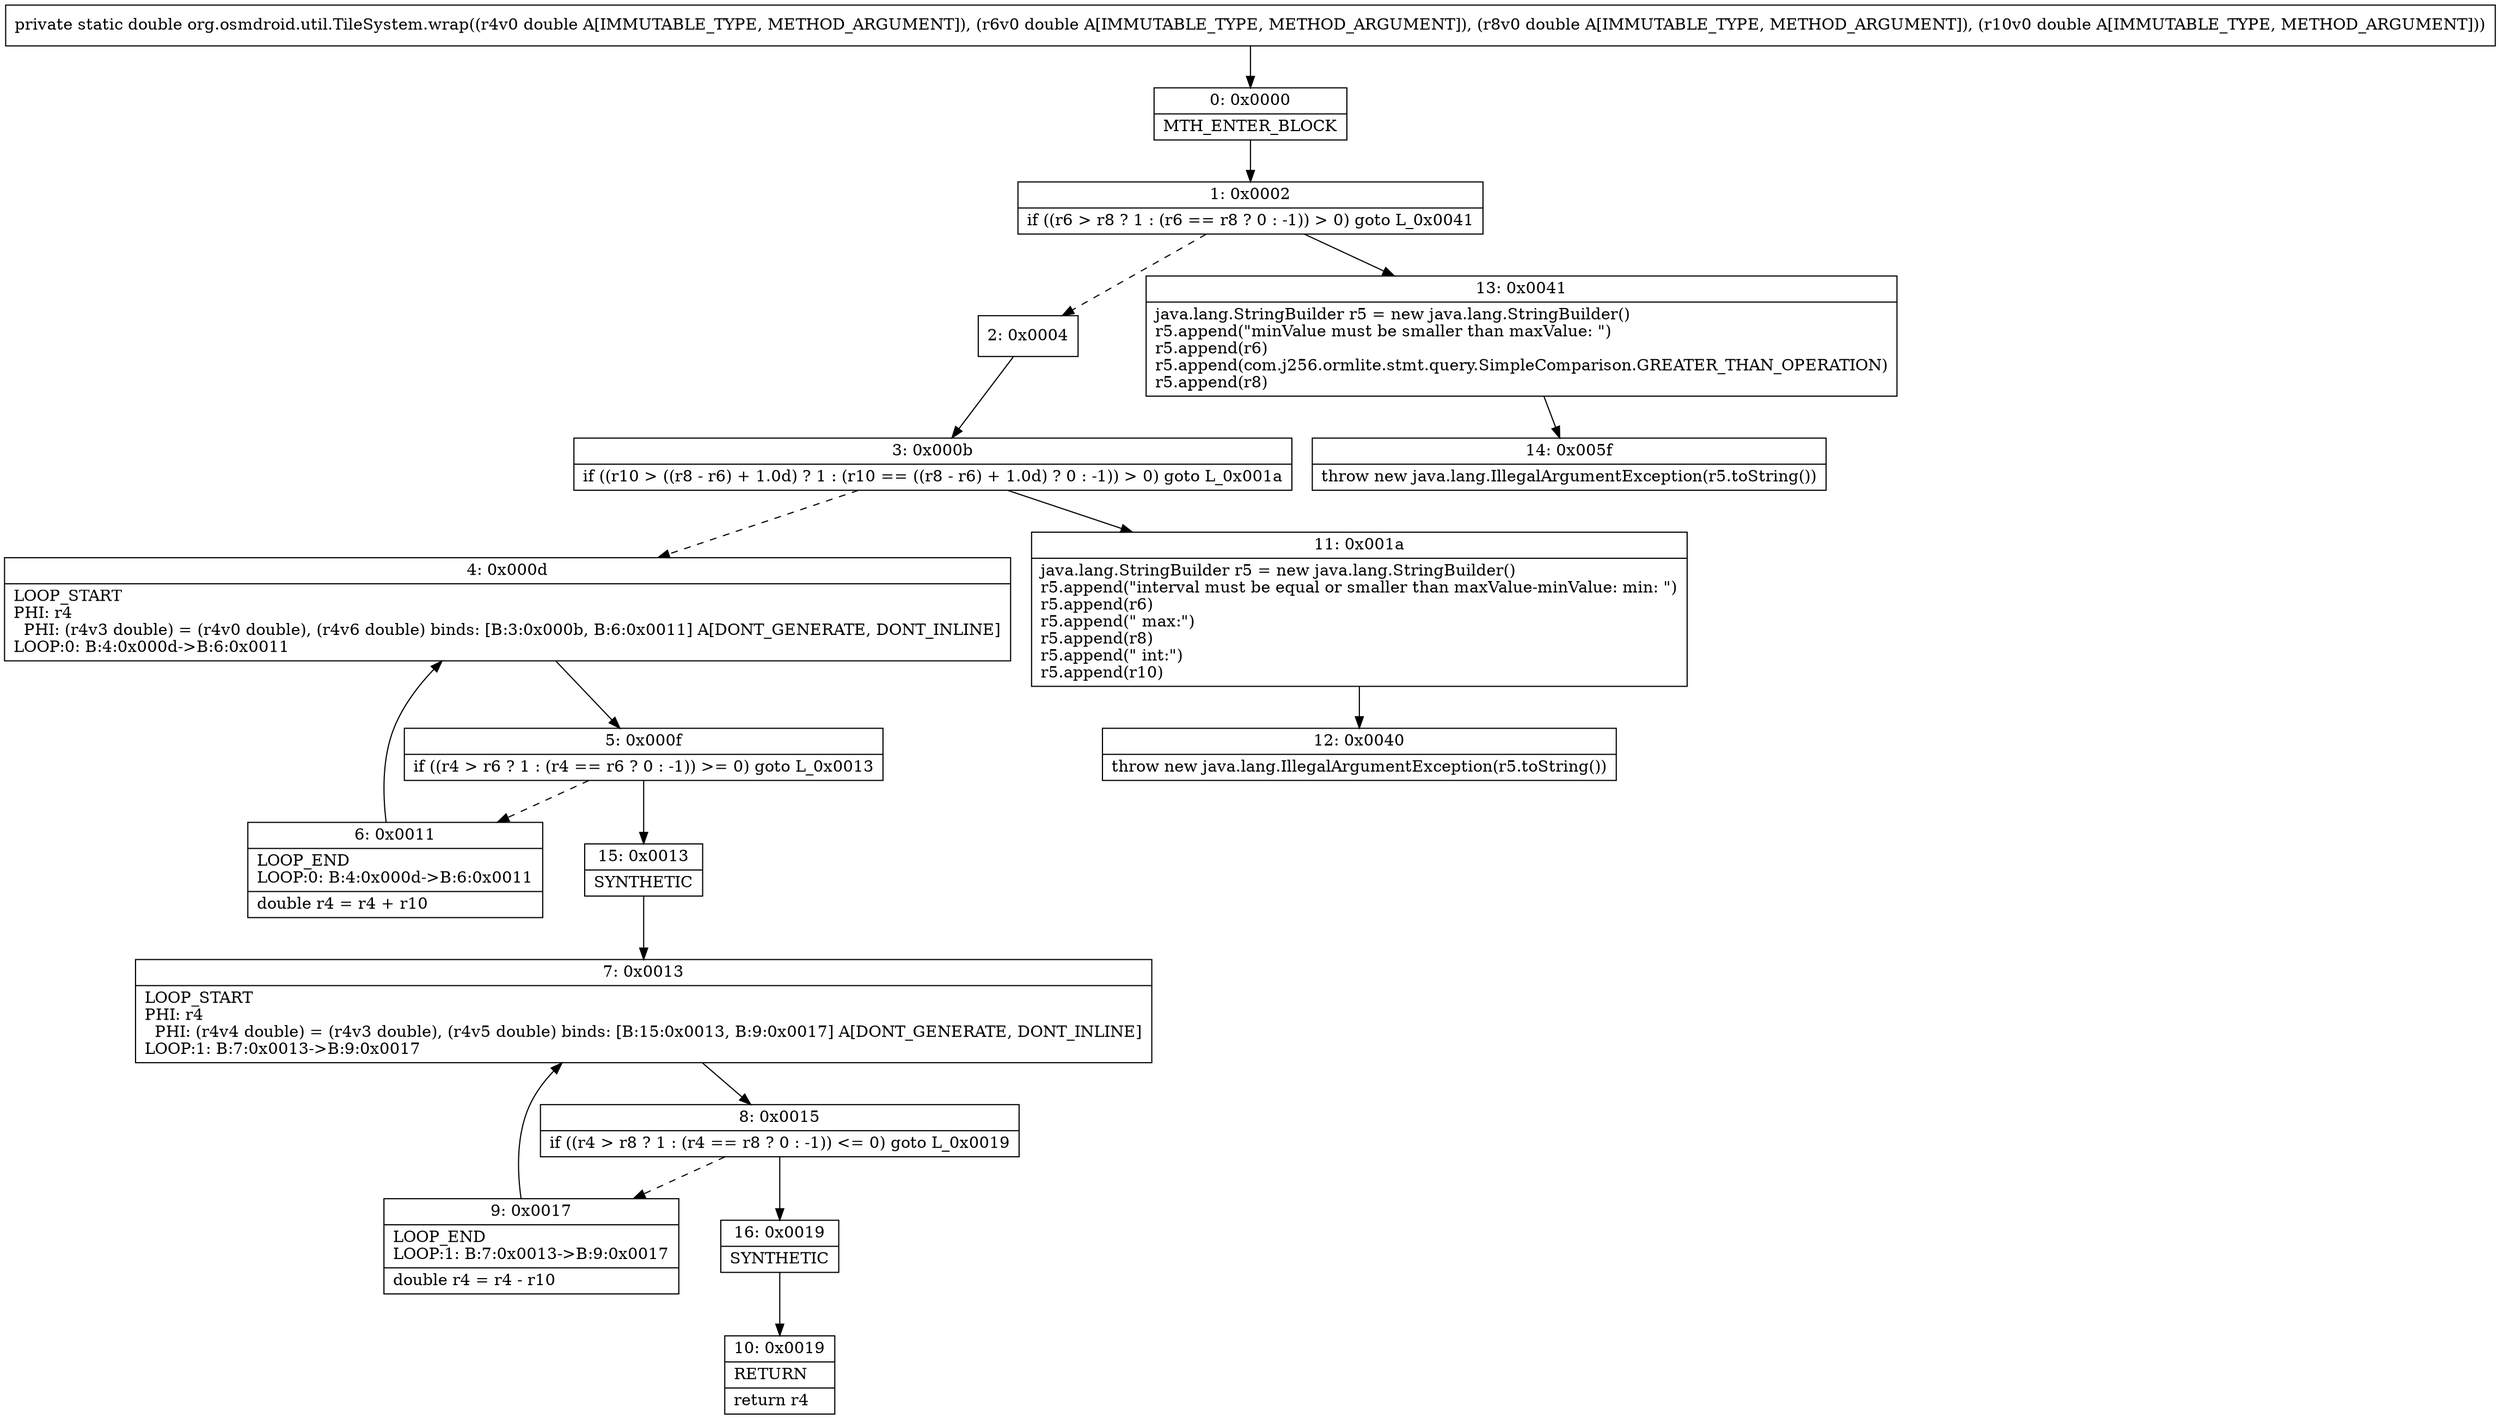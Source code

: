 digraph "CFG fororg.osmdroid.util.TileSystem.wrap(DDDD)D" {
Node_0 [shape=record,label="{0\:\ 0x0000|MTH_ENTER_BLOCK\l}"];
Node_1 [shape=record,label="{1\:\ 0x0002|if ((r6 \> r8 ? 1 : (r6 == r8 ? 0 : \-1)) \> 0) goto L_0x0041\l}"];
Node_2 [shape=record,label="{2\:\ 0x0004}"];
Node_3 [shape=record,label="{3\:\ 0x000b|if ((r10 \> ((r8 \- r6) + 1.0d) ? 1 : (r10 == ((r8 \- r6) + 1.0d) ? 0 : \-1)) \> 0) goto L_0x001a\l}"];
Node_4 [shape=record,label="{4\:\ 0x000d|LOOP_START\lPHI: r4 \l  PHI: (r4v3 double) = (r4v0 double), (r4v6 double) binds: [B:3:0x000b, B:6:0x0011] A[DONT_GENERATE, DONT_INLINE]\lLOOP:0: B:4:0x000d\-\>B:6:0x0011\l}"];
Node_5 [shape=record,label="{5\:\ 0x000f|if ((r4 \> r6 ? 1 : (r4 == r6 ? 0 : \-1)) \>= 0) goto L_0x0013\l}"];
Node_6 [shape=record,label="{6\:\ 0x0011|LOOP_END\lLOOP:0: B:4:0x000d\-\>B:6:0x0011\l|double r4 = r4 + r10\l}"];
Node_7 [shape=record,label="{7\:\ 0x0013|LOOP_START\lPHI: r4 \l  PHI: (r4v4 double) = (r4v3 double), (r4v5 double) binds: [B:15:0x0013, B:9:0x0017] A[DONT_GENERATE, DONT_INLINE]\lLOOP:1: B:7:0x0013\-\>B:9:0x0017\l}"];
Node_8 [shape=record,label="{8\:\ 0x0015|if ((r4 \> r8 ? 1 : (r4 == r8 ? 0 : \-1)) \<= 0) goto L_0x0019\l}"];
Node_9 [shape=record,label="{9\:\ 0x0017|LOOP_END\lLOOP:1: B:7:0x0013\-\>B:9:0x0017\l|double r4 = r4 \- r10\l}"];
Node_10 [shape=record,label="{10\:\ 0x0019|RETURN\l|return r4\l}"];
Node_11 [shape=record,label="{11\:\ 0x001a|java.lang.StringBuilder r5 = new java.lang.StringBuilder()\lr5.append(\"interval must be equal or smaller than maxValue\-minValue: min: \")\lr5.append(r6)\lr5.append(\" max:\")\lr5.append(r8)\lr5.append(\" int:\")\lr5.append(r10)\l}"];
Node_12 [shape=record,label="{12\:\ 0x0040|throw new java.lang.IllegalArgumentException(r5.toString())\l}"];
Node_13 [shape=record,label="{13\:\ 0x0041|java.lang.StringBuilder r5 = new java.lang.StringBuilder()\lr5.append(\"minValue must be smaller than maxValue: \")\lr5.append(r6)\lr5.append(com.j256.ormlite.stmt.query.SimpleComparison.GREATER_THAN_OPERATION)\lr5.append(r8)\l}"];
Node_14 [shape=record,label="{14\:\ 0x005f|throw new java.lang.IllegalArgumentException(r5.toString())\l}"];
Node_15 [shape=record,label="{15\:\ 0x0013|SYNTHETIC\l}"];
Node_16 [shape=record,label="{16\:\ 0x0019|SYNTHETIC\l}"];
MethodNode[shape=record,label="{private static double org.osmdroid.util.TileSystem.wrap((r4v0 double A[IMMUTABLE_TYPE, METHOD_ARGUMENT]), (r6v0 double A[IMMUTABLE_TYPE, METHOD_ARGUMENT]), (r8v0 double A[IMMUTABLE_TYPE, METHOD_ARGUMENT]), (r10v0 double A[IMMUTABLE_TYPE, METHOD_ARGUMENT])) }"];
MethodNode -> Node_0;
Node_0 -> Node_1;
Node_1 -> Node_2[style=dashed];
Node_1 -> Node_13;
Node_2 -> Node_3;
Node_3 -> Node_4[style=dashed];
Node_3 -> Node_11;
Node_4 -> Node_5;
Node_5 -> Node_6[style=dashed];
Node_5 -> Node_15;
Node_6 -> Node_4;
Node_7 -> Node_8;
Node_8 -> Node_9[style=dashed];
Node_8 -> Node_16;
Node_9 -> Node_7;
Node_11 -> Node_12;
Node_13 -> Node_14;
Node_15 -> Node_7;
Node_16 -> Node_10;
}

